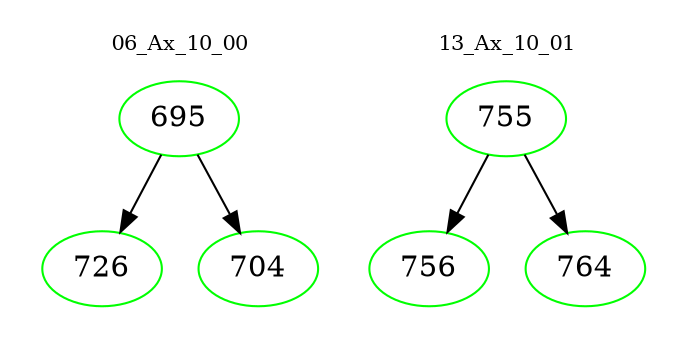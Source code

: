 digraph{
subgraph cluster_0 {
color = white
label = "06_Ax_10_00";
fontsize=10;
T0_695 [label="695", color="green"]
T0_695 -> T0_726 [color="black"]
T0_726 [label="726", color="green"]
T0_695 -> T0_704 [color="black"]
T0_704 [label="704", color="green"]
}
subgraph cluster_1 {
color = white
label = "13_Ax_10_01";
fontsize=10;
T1_755 [label="755", color="green"]
T1_755 -> T1_756 [color="black"]
T1_756 [label="756", color="green"]
T1_755 -> T1_764 [color="black"]
T1_764 [label="764", color="green"]
}
}
